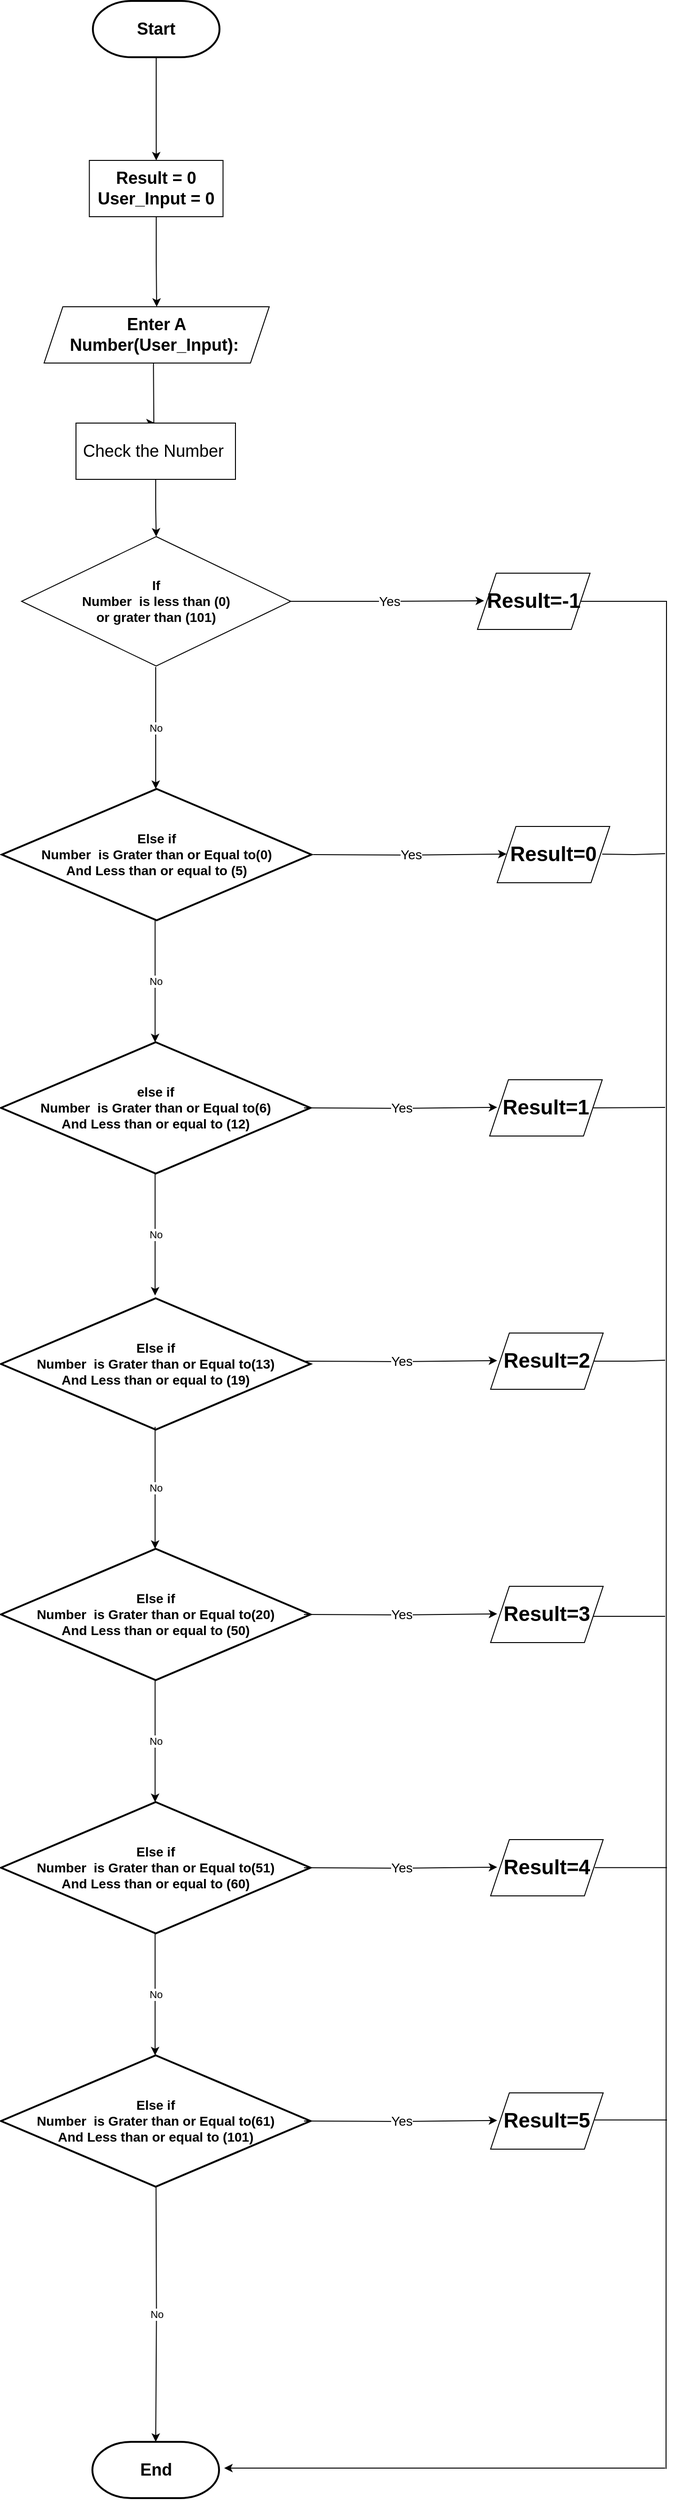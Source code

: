 <mxfile version="22.1.8" type="github">
  <diagram name="Page-1" id="8N-fU3ui_tHNkEygwKlp">
    <mxGraphModel dx="993" dy="471" grid="1" gridSize="10" guides="1" tooltips="1" connect="1" arrows="1" fold="1" page="1" pageScale="1" pageWidth="850" pageHeight="1100" math="0" shadow="0">
      <root>
        <mxCell id="0" />
        <mxCell id="1" parent="0" />
        <mxCell id="sucacokmUpg4z13c3Hur-10" value="" style="edgeStyle=orthogonalEdgeStyle;rounded=0;orthogonalLoop=1;jettySize=auto;html=1;" parent="1" source="sucacokmUpg4z13c3Hur-2" target="sucacokmUpg4z13c3Hur-4" edge="1">
          <mxGeometry relative="1" as="geometry" />
        </mxCell>
        <mxCell id="sucacokmUpg4z13c3Hur-2" value="&lt;font style=&quot;font-size: 18px;&quot;&gt;&lt;b&gt;Start&lt;/b&gt;&lt;/font&gt;" style="strokeWidth=2;html=1;shape=mxgraph.flowchart.terminator;whiteSpace=wrap;" parent="1" vertex="1">
          <mxGeometry x="340" y="30" width="135" height="60" as="geometry" />
        </mxCell>
        <mxCell id="sucacokmUpg4z13c3Hur-11" value="" style="edgeStyle=orthogonalEdgeStyle;rounded=0;orthogonalLoop=1;jettySize=auto;html=1;" parent="1" source="sucacokmUpg4z13c3Hur-4" target="sucacokmUpg4z13c3Hur-5" edge="1">
          <mxGeometry relative="1" as="geometry" />
        </mxCell>
        <mxCell id="sucacokmUpg4z13c3Hur-4" value="&lt;b&gt;&lt;font style=&quot;font-size: 18px;&quot;&gt;Result = 0&lt;br&gt;User_Input = 0&lt;/font&gt;&lt;/b&gt;" style="rounded=0;whiteSpace=wrap;html=1;" parent="1" vertex="1">
          <mxGeometry x="336.25" y="200" width="142.5" height="60" as="geometry" />
        </mxCell>
        <mxCell id="sucacokmUpg4z13c3Hur-5" value="&lt;font style=&quot;font-size: 18px;&quot;&gt;&lt;b&gt;Enter A Number(User_Input):&amp;nbsp;&lt;/b&gt;&lt;/font&gt;" style="shape=parallelogram;perimeter=parallelogramPerimeter;whiteSpace=wrap;html=1;fixedSize=1;" parent="1" vertex="1">
          <mxGeometry x="288" y="356" width="240" height="60" as="geometry" />
        </mxCell>
        <mxCell id="sucacokmUpg4z13c3Hur-13" value="" style="edgeStyle=orthogonalEdgeStyle;rounded=0;orthogonalLoop=1;jettySize=auto;html=1;exitX=0.486;exitY=1.007;exitDx=0;exitDy=0;exitPerimeter=0;" parent="1" source="sucacokmUpg4z13c3Hur-5" edge="1">
          <mxGeometry relative="1" as="geometry">
            <mxPoint x="405" y="420" as="sourcePoint" />
            <mxPoint x="406" y="480" as="targetPoint" />
            <Array as="points">
              <mxPoint x="405" y="420" />
              <mxPoint x="405" y="420" />
              <mxPoint x="405" y="480" />
            </Array>
          </mxGeometry>
        </mxCell>
        <mxCell id="sucacokmUpg4z13c3Hur-15" value="" style="edgeStyle=orthogonalEdgeStyle;rounded=0;orthogonalLoop=1;jettySize=auto;html=1;" parent="1" source="sucacokmUpg4z13c3Hur-12" target="sucacokmUpg4z13c3Hur-14" edge="1">
          <mxGeometry relative="1" as="geometry" />
        </mxCell>
        <mxCell id="sucacokmUpg4z13c3Hur-12" value="&lt;font style=&quot;font-size: 18px;&quot;&gt;Check the Number&amp;nbsp;&lt;/font&gt;" style="rounded=0;whiteSpace=wrap;html=1;" parent="1" vertex="1">
          <mxGeometry x="322" y="480" width="170" height="60" as="geometry" />
        </mxCell>
        <mxCell id="sucacokmUpg4z13c3Hur-14" value="&lt;b&gt;&lt;font style=&quot;font-size: 14px;&quot;&gt;If&lt;br&gt;Number&amp;nbsp; is less than (0)&lt;br&gt;or grater than (101)&lt;/font&gt;&lt;/b&gt;" style="rhombus;whiteSpace=wrap;html=1;rounded=0;" parent="1" vertex="1">
          <mxGeometry x="264" y="601" width="287" height="138" as="geometry" />
        </mxCell>
        <mxCell id="sucacokmUpg4z13c3Hur-18" value="" style="endArrow=classic;html=1;rounded=0;edgeStyle=orthogonalEdgeStyle;exitX=1;exitY=0.5;exitDx=0;exitDy=0;" parent="1" source="sucacokmUpg4z13c3Hur-14" edge="1">
          <mxGeometry relative="1" as="geometry">
            <mxPoint x="587" y="669.41" as="sourcePoint" />
            <mxPoint x="757" y="669.41" as="targetPoint" />
          </mxGeometry>
        </mxCell>
        <mxCell id="sucacokmUpg4z13c3Hur-19" value="Yes" style="edgeLabel;resizable=0;html=1;align=center;verticalAlign=middle;" parent="sucacokmUpg4z13c3Hur-18" connectable="0" vertex="1">
          <mxGeometry relative="1" as="geometry" />
        </mxCell>
        <mxCell id="sucacokmUpg4z13c3Hur-28" value="&lt;font style=&quot;font-size: 14px;&quot;&gt;Yes&lt;/font&gt;" style="edgeLabel;html=1;align=center;verticalAlign=middle;resizable=0;points=[];" parent="sucacokmUpg4z13c3Hur-18" vertex="1" connectable="0">
          <mxGeometry x="0.013" relative="1" as="geometry">
            <mxPoint as="offset" />
          </mxGeometry>
        </mxCell>
        <mxCell id="sucacokmUpg4z13c3Hur-21" value="&lt;b&gt;&lt;font style=&quot;font-size: 22px;&quot;&gt;Result=-1&lt;/font&gt;&lt;/b&gt;" style="shape=parallelogram;perimeter=parallelogramPerimeter;whiteSpace=wrap;html=1;fixedSize=1;" parent="1" vertex="1">
          <mxGeometry x="750" y="640" width="120" height="60" as="geometry" />
        </mxCell>
        <mxCell id="sucacokmUpg4z13c3Hur-24" value="" style="endArrow=classic;html=1;rounded=0;edgeStyle=orthogonalEdgeStyle;" parent="1" edge="1">
          <mxGeometry relative="1" as="geometry">
            <mxPoint x="407" y="740" as="sourcePoint" />
            <mxPoint x="407" y="870" as="targetPoint" />
          </mxGeometry>
        </mxCell>
        <mxCell id="sucacokmUpg4z13c3Hur-25" value="No" style="edgeLabel;resizable=0;html=1;align=center;verticalAlign=middle;" parent="sucacokmUpg4z13c3Hur-24" connectable="0" vertex="1">
          <mxGeometry relative="1" as="geometry" />
        </mxCell>
        <mxCell id="sucacokmUpg4z13c3Hur-27" value="&lt;b style=&quot;border-color: var(--border-color);&quot;&gt;&lt;font style=&quot;border-color: var(--border-color); font-size: 14px;&quot;&gt;Else if&lt;br&gt;Number&amp;nbsp; is Grater than or Equal to(0)&lt;br&gt;And Less than or equal to (5)&lt;/font&gt;&lt;/b&gt;" style="strokeWidth=2;html=1;shape=mxgraph.flowchart.decision;whiteSpace=wrap;" parent="1" vertex="1">
          <mxGeometry x="243" y="870" width="330" height="140" as="geometry" />
        </mxCell>
        <mxCell id="sucacokmUpg4z13c3Hur-32" value="" style="endArrow=classic;html=1;rounded=0;edgeStyle=orthogonalEdgeStyle;exitX=1;exitY=0.5;exitDx=0;exitDy=0;" parent="1" edge="1">
          <mxGeometry relative="1" as="geometry">
            <mxPoint x="575" y="939.97" as="sourcePoint" />
            <mxPoint x="781" y="939.38" as="targetPoint" />
          </mxGeometry>
        </mxCell>
        <mxCell id="sucacokmUpg4z13c3Hur-33" value="Yes" style="edgeLabel;resizable=0;html=1;align=center;verticalAlign=middle;" parent="sucacokmUpg4z13c3Hur-32" connectable="0" vertex="1">
          <mxGeometry relative="1" as="geometry" />
        </mxCell>
        <mxCell id="sucacokmUpg4z13c3Hur-34" value="&lt;font style=&quot;font-size: 14px;&quot;&gt;Yes&lt;/font&gt;" style="edgeLabel;html=1;align=center;verticalAlign=middle;resizable=0;points=[];" parent="sucacokmUpg4z13c3Hur-32" vertex="1" connectable="0">
          <mxGeometry x="0.013" relative="1" as="geometry">
            <mxPoint as="offset" />
          </mxGeometry>
        </mxCell>
        <mxCell id="sucacokmUpg4z13c3Hur-35" value="&lt;b&gt;&lt;font style=&quot;font-size: 22px;&quot;&gt;Result=0&lt;/font&gt;&lt;/b&gt;" style="shape=parallelogram;perimeter=parallelogramPerimeter;whiteSpace=wrap;html=1;fixedSize=1;" parent="1" vertex="1">
          <mxGeometry x="771" y="910" width="120" height="60" as="geometry" />
        </mxCell>
        <mxCell id="sucacokmUpg4z13c3Hur-36" value="" style="endArrow=classic;html=1;rounded=0;edgeStyle=orthogonalEdgeStyle;" parent="1" edge="1">
          <mxGeometry relative="1" as="geometry">
            <mxPoint x="406.33" y="1010" as="sourcePoint" />
            <mxPoint x="406.33" y="1140" as="targetPoint" />
          </mxGeometry>
        </mxCell>
        <mxCell id="sucacokmUpg4z13c3Hur-37" value="No" style="edgeLabel;resizable=0;html=1;align=center;verticalAlign=middle;" parent="sucacokmUpg4z13c3Hur-36" connectable="0" vertex="1">
          <mxGeometry relative="1" as="geometry" />
        </mxCell>
        <mxCell id="sucacokmUpg4z13c3Hur-38" value="&lt;b style=&quot;border-color: var(--border-color);&quot;&gt;&lt;font style=&quot;border-color: var(--border-color); font-size: 14px;&quot;&gt;else if&lt;br&gt;Number&amp;nbsp; is Grater than or Equal to(6)&lt;br&gt;And Less than or equal to (12)&lt;/font&gt;&lt;/b&gt;" style="strokeWidth=2;html=1;shape=mxgraph.flowchart.decision;whiteSpace=wrap;" parent="1" vertex="1">
          <mxGeometry x="242" y="1140" width="330" height="140" as="geometry" />
        </mxCell>
        <mxCell id="sucacokmUpg4z13c3Hur-39" value="" style="endArrow=classic;html=1;rounded=0;edgeStyle=orthogonalEdgeStyle;exitX=1;exitY=0.5;exitDx=0;exitDy=0;" parent="1" edge="1">
          <mxGeometry relative="1" as="geometry">
            <mxPoint x="565" y="1209.96" as="sourcePoint" />
            <mxPoint x="771" y="1209.37" as="targetPoint" />
          </mxGeometry>
        </mxCell>
        <mxCell id="sucacokmUpg4z13c3Hur-40" value="Yes" style="edgeLabel;resizable=0;html=1;align=center;verticalAlign=middle;" parent="sucacokmUpg4z13c3Hur-39" connectable="0" vertex="1">
          <mxGeometry relative="1" as="geometry" />
        </mxCell>
        <mxCell id="sucacokmUpg4z13c3Hur-41" value="&lt;font style=&quot;font-size: 14px;&quot;&gt;Yes&lt;/font&gt;" style="edgeLabel;html=1;align=center;verticalAlign=middle;resizable=0;points=[];" parent="sucacokmUpg4z13c3Hur-39" vertex="1" connectable="0">
          <mxGeometry x="0.013" relative="1" as="geometry">
            <mxPoint as="offset" />
          </mxGeometry>
        </mxCell>
        <mxCell id="sucacokmUpg4z13c3Hur-42" value="&lt;b&gt;&lt;font style=&quot;font-size: 22px;&quot;&gt;Result=1&lt;/font&gt;&lt;/b&gt;" style="shape=parallelogram;perimeter=parallelogramPerimeter;whiteSpace=wrap;html=1;fixedSize=1;" parent="1" vertex="1">
          <mxGeometry x="763" y="1180" width="120" height="60" as="geometry" />
        </mxCell>
        <mxCell id="sucacokmUpg4z13c3Hur-43" value="" style="endArrow=classic;html=1;rounded=0;edgeStyle=orthogonalEdgeStyle;" parent="1" edge="1">
          <mxGeometry relative="1" as="geometry">
            <mxPoint x="406.33" y="1280" as="sourcePoint" />
            <mxPoint x="406.33" y="1410" as="targetPoint" />
          </mxGeometry>
        </mxCell>
        <mxCell id="sucacokmUpg4z13c3Hur-44" value="No" style="edgeLabel;resizable=0;html=1;align=center;verticalAlign=middle;" parent="sucacokmUpg4z13c3Hur-43" connectable="0" vertex="1">
          <mxGeometry relative="1" as="geometry" />
        </mxCell>
        <mxCell id="sucacokmUpg4z13c3Hur-45" value="&lt;b style=&quot;border-color: var(--border-color);&quot;&gt;&lt;font style=&quot;border-color: var(--border-color); font-size: 14px;&quot;&gt;Else if&lt;br&gt;Number&amp;nbsp; is Grater than or Equal to(13)&lt;br&gt;And Less than or equal to (19)&lt;/font&gt;&lt;/b&gt;" style="strokeWidth=2;html=1;shape=mxgraph.flowchart.decision;whiteSpace=wrap;" parent="1" vertex="1">
          <mxGeometry x="242" y="1413" width="330" height="140" as="geometry" />
        </mxCell>
        <mxCell id="sucacokmUpg4z13c3Hur-46" value="" style="endArrow=classic;html=1;rounded=0;edgeStyle=orthogonalEdgeStyle;exitX=1;exitY=0.5;exitDx=0;exitDy=0;" parent="1" edge="1">
          <mxGeometry relative="1" as="geometry">
            <mxPoint x="565" y="1479.96" as="sourcePoint" />
            <mxPoint x="771" y="1479.37" as="targetPoint" />
          </mxGeometry>
        </mxCell>
        <mxCell id="sucacokmUpg4z13c3Hur-47" value="Yes" style="edgeLabel;resizable=0;html=1;align=center;verticalAlign=middle;" parent="sucacokmUpg4z13c3Hur-46" connectable="0" vertex="1">
          <mxGeometry relative="1" as="geometry" />
        </mxCell>
        <mxCell id="sucacokmUpg4z13c3Hur-48" value="&lt;font style=&quot;font-size: 14px;&quot;&gt;Yes&lt;/font&gt;" style="edgeLabel;html=1;align=center;verticalAlign=middle;resizable=0;points=[];" parent="sucacokmUpg4z13c3Hur-46" vertex="1" connectable="0">
          <mxGeometry x="0.013" relative="1" as="geometry">
            <mxPoint as="offset" />
          </mxGeometry>
        </mxCell>
        <mxCell id="sucacokmUpg4z13c3Hur-49" value="&lt;b&gt;&lt;font style=&quot;font-size: 22px;&quot;&gt;Result=2&lt;/font&gt;&lt;/b&gt;" style="shape=parallelogram;perimeter=parallelogramPerimeter;whiteSpace=wrap;html=1;fixedSize=1;" parent="1" vertex="1">
          <mxGeometry x="764" y="1450" width="120" height="60" as="geometry" />
        </mxCell>
        <mxCell id="sucacokmUpg4z13c3Hur-50" value="" style="endArrow=classic;html=1;rounded=0;edgeStyle=orthogonalEdgeStyle;" parent="1" edge="1">
          <mxGeometry relative="1" as="geometry">
            <mxPoint x="406.33" y="1550" as="sourcePoint" />
            <mxPoint x="406.33" y="1680" as="targetPoint" />
          </mxGeometry>
        </mxCell>
        <mxCell id="sucacokmUpg4z13c3Hur-51" value="No" style="edgeLabel;resizable=0;html=1;align=center;verticalAlign=middle;" parent="sucacokmUpg4z13c3Hur-50" connectable="0" vertex="1">
          <mxGeometry relative="1" as="geometry" />
        </mxCell>
        <mxCell id="sucacokmUpg4z13c3Hur-52" value="&lt;b style=&quot;border-color: var(--border-color);&quot;&gt;&lt;font style=&quot;border-color: var(--border-color); font-size: 14px;&quot;&gt;Else if&lt;br&gt;Number&amp;nbsp; is Grater than or Equal to(20)&lt;br&gt;And Less than or equal to (50)&lt;/font&gt;&lt;/b&gt;" style="strokeWidth=2;html=1;shape=mxgraph.flowchart.decision;whiteSpace=wrap;" parent="1" vertex="1">
          <mxGeometry x="242" y="1680" width="330" height="140" as="geometry" />
        </mxCell>
        <mxCell id="sucacokmUpg4z13c3Hur-53" value="" style="endArrow=classic;html=1;rounded=0;edgeStyle=orthogonalEdgeStyle;exitX=1;exitY=0.5;exitDx=0;exitDy=0;" parent="1" edge="1">
          <mxGeometry relative="1" as="geometry">
            <mxPoint x="565" y="1749.96" as="sourcePoint" />
            <mxPoint x="771" y="1749.37" as="targetPoint" />
          </mxGeometry>
        </mxCell>
        <mxCell id="sucacokmUpg4z13c3Hur-54" value="Yes" style="edgeLabel;resizable=0;html=1;align=center;verticalAlign=middle;" parent="sucacokmUpg4z13c3Hur-53" connectable="0" vertex="1">
          <mxGeometry relative="1" as="geometry" />
        </mxCell>
        <mxCell id="sucacokmUpg4z13c3Hur-55" value="&lt;font style=&quot;font-size: 14px;&quot;&gt;Yes&lt;/font&gt;" style="edgeLabel;html=1;align=center;verticalAlign=middle;resizable=0;points=[];" parent="sucacokmUpg4z13c3Hur-53" vertex="1" connectable="0">
          <mxGeometry x="0.013" relative="1" as="geometry">
            <mxPoint as="offset" />
          </mxGeometry>
        </mxCell>
        <mxCell id="sucacokmUpg4z13c3Hur-56" value="&lt;b&gt;&lt;font style=&quot;font-size: 22px;&quot;&gt;Result=3&lt;/font&gt;&lt;/b&gt;" style="shape=parallelogram;perimeter=parallelogramPerimeter;whiteSpace=wrap;html=1;fixedSize=1;" parent="1" vertex="1">
          <mxGeometry x="764" y="1720" width="120" height="60" as="geometry" />
        </mxCell>
        <mxCell id="sucacokmUpg4z13c3Hur-57" value="" style="endArrow=classic;html=1;rounded=0;edgeStyle=orthogonalEdgeStyle;" parent="1" edge="1">
          <mxGeometry relative="1" as="geometry">
            <mxPoint x="406.33" y="1820" as="sourcePoint" />
            <mxPoint x="406.33" y="1950" as="targetPoint" />
          </mxGeometry>
        </mxCell>
        <mxCell id="sucacokmUpg4z13c3Hur-58" value="No" style="edgeLabel;resizable=0;html=1;align=center;verticalAlign=middle;" parent="sucacokmUpg4z13c3Hur-57" connectable="0" vertex="1">
          <mxGeometry relative="1" as="geometry" />
        </mxCell>
        <mxCell id="sucacokmUpg4z13c3Hur-59" value="&lt;b style=&quot;border-color: var(--border-color);&quot;&gt;&lt;font style=&quot;border-color: var(--border-color); font-size: 14px;&quot;&gt;Else if&lt;br&gt;Number&amp;nbsp; is Grater than or Equal to(51)&lt;br&gt;And Less than or equal to (60)&lt;/font&gt;&lt;/b&gt;" style="strokeWidth=2;html=1;shape=mxgraph.flowchart.decision;whiteSpace=wrap;" parent="1" vertex="1">
          <mxGeometry x="242" y="1950" width="330" height="140" as="geometry" />
        </mxCell>
        <mxCell id="sucacokmUpg4z13c3Hur-60" value="" style="endArrow=classic;html=1;rounded=0;edgeStyle=orthogonalEdgeStyle;exitX=1;exitY=0.5;exitDx=0;exitDy=0;" parent="1" edge="1">
          <mxGeometry relative="1" as="geometry">
            <mxPoint x="565" y="2019.96" as="sourcePoint" />
            <mxPoint x="771" y="2019.37" as="targetPoint" />
          </mxGeometry>
        </mxCell>
        <mxCell id="sucacokmUpg4z13c3Hur-61" value="Yes" style="edgeLabel;resizable=0;html=1;align=center;verticalAlign=middle;" parent="sucacokmUpg4z13c3Hur-60" connectable="0" vertex="1">
          <mxGeometry relative="1" as="geometry" />
        </mxCell>
        <mxCell id="sucacokmUpg4z13c3Hur-62" value="&lt;font style=&quot;font-size: 14px;&quot;&gt;Yes&lt;/font&gt;" style="edgeLabel;html=1;align=center;verticalAlign=middle;resizable=0;points=[];" parent="sucacokmUpg4z13c3Hur-60" vertex="1" connectable="0">
          <mxGeometry x="0.013" relative="1" as="geometry">
            <mxPoint as="offset" />
          </mxGeometry>
        </mxCell>
        <mxCell id="sucacokmUpg4z13c3Hur-63" value="&lt;b&gt;&lt;font style=&quot;font-size: 22px;&quot;&gt;Result=4&lt;/font&gt;&lt;/b&gt;" style="shape=parallelogram;perimeter=parallelogramPerimeter;whiteSpace=wrap;html=1;fixedSize=1;" parent="1" vertex="1">
          <mxGeometry x="764" y="1990" width="120" height="60" as="geometry" />
        </mxCell>
        <mxCell id="sucacokmUpg4z13c3Hur-64" value="" style="endArrow=classic;html=1;rounded=0;edgeStyle=orthogonalEdgeStyle;" parent="1" edge="1">
          <mxGeometry relative="1" as="geometry">
            <mxPoint x="406.33" y="2090" as="sourcePoint" />
            <mxPoint x="406.33" y="2220" as="targetPoint" />
          </mxGeometry>
        </mxCell>
        <mxCell id="sucacokmUpg4z13c3Hur-65" value="No" style="edgeLabel;resizable=0;html=1;align=center;verticalAlign=middle;" parent="sucacokmUpg4z13c3Hur-64" connectable="0" vertex="1">
          <mxGeometry relative="1" as="geometry" />
        </mxCell>
        <mxCell id="sucacokmUpg4z13c3Hur-66" value="&lt;b style=&quot;border-color: var(--border-color);&quot;&gt;&lt;font style=&quot;border-color: var(--border-color); font-size: 14px;&quot;&gt;Else if&lt;br&gt;Number&amp;nbsp; is Grater than or Equal to(61)&lt;br&gt;And Less than or equal to (101)&lt;/font&gt;&lt;/b&gt;" style="strokeWidth=2;html=1;shape=mxgraph.flowchart.decision;whiteSpace=wrap;" parent="1" vertex="1">
          <mxGeometry x="242" y="2220" width="330" height="140" as="geometry" />
        </mxCell>
        <mxCell id="sucacokmUpg4z13c3Hur-67" value="" style="endArrow=classic;html=1;rounded=0;edgeStyle=orthogonalEdgeStyle;exitX=1;exitY=0.5;exitDx=0;exitDy=0;" parent="1" edge="1">
          <mxGeometry relative="1" as="geometry">
            <mxPoint x="565" y="2289.96" as="sourcePoint" />
            <mxPoint x="771" y="2289.37" as="targetPoint" />
          </mxGeometry>
        </mxCell>
        <mxCell id="sucacokmUpg4z13c3Hur-68" value="Yes" style="edgeLabel;resizable=0;html=1;align=center;verticalAlign=middle;" parent="sucacokmUpg4z13c3Hur-67" connectable="0" vertex="1">
          <mxGeometry relative="1" as="geometry" />
        </mxCell>
        <mxCell id="sucacokmUpg4z13c3Hur-69" value="&lt;font style=&quot;font-size: 14px;&quot;&gt;Yes&lt;/font&gt;" style="edgeLabel;html=1;align=center;verticalAlign=middle;resizable=0;points=[];" parent="sucacokmUpg4z13c3Hur-67" vertex="1" connectable="0">
          <mxGeometry x="0.013" relative="1" as="geometry">
            <mxPoint as="offset" />
          </mxGeometry>
        </mxCell>
        <mxCell id="sucacokmUpg4z13c3Hur-70" value="&lt;b&gt;&lt;font style=&quot;font-size: 22px;&quot;&gt;Result=5&lt;/font&gt;&lt;/b&gt;" style="shape=parallelogram;perimeter=parallelogramPerimeter;whiteSpace=wrap;html=1;fixedSize=1;" parent="1" vertex="1">
          <mxGeometry x="764" y="2260" width="120" height="60" as="geometry" />
        </mxCell>
        <mxCell id="sucacokmUpg4z13c3Hur-71" value="" style="endArrow=classic;html=1;rounded=0;edgeStyle=orthogonalEdgeStyle;" parent="1" edge="1">
          <mxGeometry relative="1" as="geometry">
            <mxPoint x="407.33" y="2360" as="sourcePoint" />
            <mxPoint x="407" y="2632" as="targetPoint" />
          </mxGeometry>
        </mxCell>
        <mxCell id="sucacokmUpg4z13c3Hur-72" value="No" style="edgeLabel;resizable=0;html=1;align=center;verticalAlign=middle;" parent="sucacokmUpg4z13c3Hur-71" connectable="0" vertex="1">
          <mxGeometry relative="1" as="geometry" />
        </mxCell>
        <mxCell id="sucacokmUpg4z13c3Hur-78" value="&lt;font style=&quot;font-size: 18px;&quot;&gt;&lt;b&gt;End&lt;/b&gt;&lt;/font&gt;" style="strokeWidth=2;html=1;shape=mxgraph.flowchart.terminator;whiteSpace=wrap;" parent="1" vertex="1">
          <mxGeometry x="339.5" y="2632" width="135" height="60" as="geometry" />
        </mxCell>
        <mxCell id="sucacokmUpg4z13c3Hur-80" value="" style="endArrow=none;html=1;rounded=0;edgeStyle=orthogonalEdgeStyle;" parent="1" source="sucacokmUpg4z13c3Hur-21" edge="1">
          <mxGeometry width="50" height="50" relative="1" as="geometry">
            <mxPoint x="891.002" y="670.053" as="sourcePoint" />
            <mxPoint x="951.02" y="2660.87" as="targetPoint" />
          </mxGeometry>
        </mxCell>
        <mxCell id="sucacokmUpg4z13c3Hur-85" value="" style="endArrow=none;html=1;rounded=0;edgeStyle=orthogonalEdgeStyle;" parent="1" edge="1">
          <mxGeometry width="50" height="50" relative="1" as="geometry">
            <mxPoint x="883" y="939.47" as="sourcePoint" />
            <mxPoint x="950" y="939" as="targetPoint" />
          </mxGeometry>
        </mxCell>
        <mxCell id="sucacokmUpg4z13c3Hur-86" value="" style="endArrow=none;html=1;rounded=0;edgeStyle=orthogonalEdgeStyle;exitX=1;exitY=0.5;exitDx=0;exitDy=0;" parent="1" source="sucacokmUpg4z13c3Hur-42" edge="1">
          <mxGeometry width="50" height="50" relative="1" as="geometry">
            <mxPoint x="883" y="1209.97" as="sourcePoint" />
            <mxPoint x="950" y="1209.5" as="targetPoint" />
          </mxGeometry>
        </mxCell>
        <mxCell id="sucacokmUpg4z13c3Hur-87" value="" style="endArrow=none;html=1;rounded=0;edgeStyle=orthogonalEdgeStyle;exitX=1;exitY=0.5;exitDx=0;exitDy=0;" parent="1" source="sucacokmUpg4z13c3Hur-49" edge="1">
          <mxGeometry width="50" height="50" relative="1" as="geometry">
            <mxPoint x="883" y="1479.99" as="sourcePoint" />
            <mxPoint x="950" y="1479" as="targetPoint" />
          </mxGeometry>
        </mxCell>
        <mxCell id="sucacokmUpg4z13c3Hur-88" value="" style="endArrow=none;html=1;rounded=0;edgeStyle=orthogonalEdgeStyle;" parent="1" edge="1">
          <mxGeometry width="50" height="50" relative="1" as="geometry">
            <mxPoint x="873" y="1752" as="sourcePoint" />
            <mxPoint x="950" y="1752" as="targetPoint" />
          </mxGeometry>
        </mxCell>
        <mxCell id="sucacokmUpg4z13c3Hur-89" value="" style="endArrow=none;html=1;rounded=0;edgeStyle=orthogonalEdgeStyle;" parent="1" edge="1">
          <mxGeometry width="50" height="50" relative="1" as="geometry">
            <mxPoint x="875" y="2019.83" as="sourcePoint" />
            <mxPoint x="952" y="2019.83" as="targetPoint" />
          </mxGeometry>
        </mxCell>
        <mxCell id="sucacokmUpg4z13c3Hur-90" value="" style="endArrow=none;html=1;rounded=0;edgeStyle=orthogonalEdgeStyle;" parent="1" edge="1">
          <mxGeometry width="50" height="50" relative="1" as="geometry">
            <mxPoint x="875" y="2288.83" as="sourcePoint" />
            <mxPoint x="952" y="2288.83" as="targetPoint" />
          </mxGeometry>
        </mxCell>
        <mxCell id="sucacokmUpg4z13c3Hur-92" value="" style="endArrow=classic;html=1;rounded=0;edgeStyle=orthogonalEdgeStyle;" parent="1" edge="1">
          <mxGeometry width="50" height="50" relative="1" as="geometry">
            <mxPoint x="950" y="2660" as="sourcePoint" />
            <mxPoint x="480" y="2660" as="targetPoint" />
          </mxGeometry>
        </mxCell>
      </root>
    </mxGraphModel>
  </diagram>
</mxfile>
